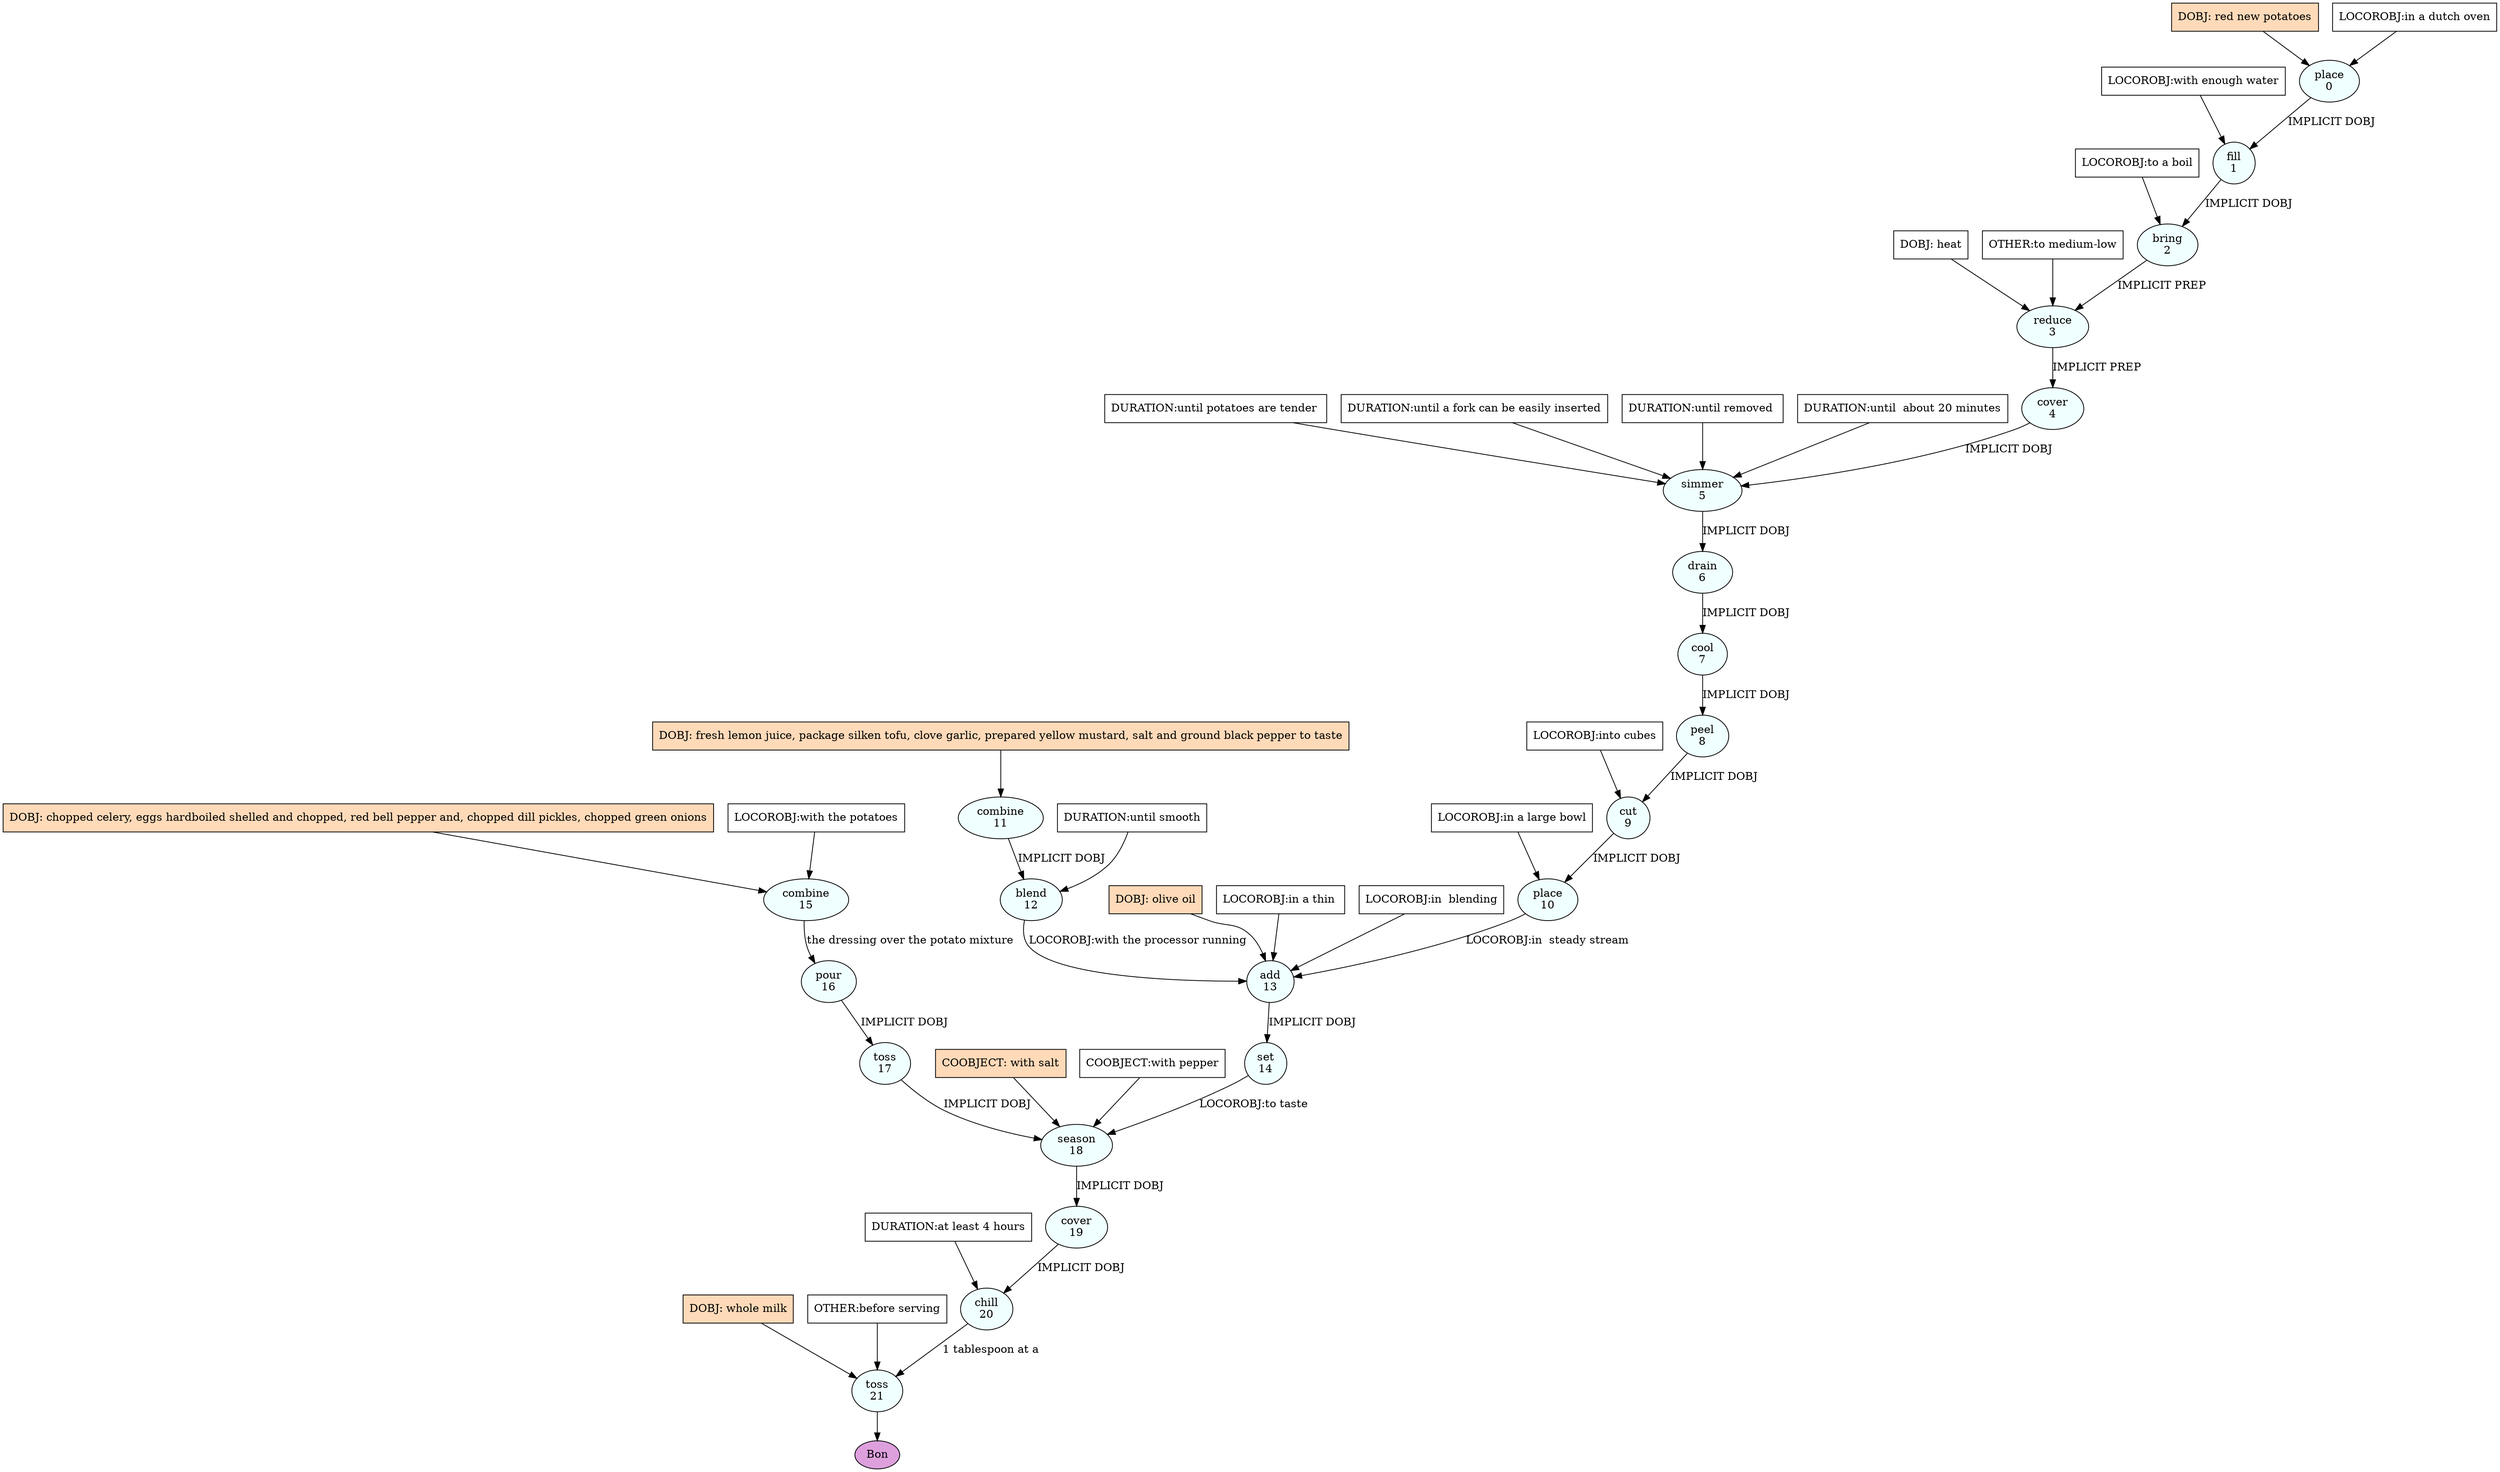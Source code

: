 digraph recipe {
E0[label="place
0", shape=oval, style=filled, fillcolor=azure]
E1[label="fill
1", shape=oval, style=filled, fillcolor=azure]
E2[label="bring
2", shape=oval, style=filled, fillcolor=azure]
E3[label="reduce
3", shape=oval, style=filled, fillcolor=azure]
E4[label="cover
4", shape=oval, style=filled, fillcolor=azure]
E5[label="simmer
5", shape=oval, style=filled, fillcolor=azure]
E6[label="drain
6", shape=oval, style=filled, fillcolor=azure]
E7[label="cool
7", shape=oval, style=filled, fillcolor=azure]
E8[label="peel
8", shape=oval, style=filled, fillcolor=azure]
E9[label="cut
9", shape=oval, style=filled, fillcolor=azure]
E10[label="place
10", shape=oval, style=filled, fillcolor=azure]
E11[label="combine
11", shape=oval, style=filled, fillcolor=azure]
E12[label="blend
12", shape=oval, style=filled, fillcolor=azure]
E13[label="add
13", shape=oval, style=filled, fillcolor=azure]
E14[label="set
14", shape=oval, style=filled, fillcolor=azure]
E15[label="combine
15", shape=oval, style=filled, fillcolor=azure]
E16[label="pour
16", shape=oval, style=filled, fillcolor=azure]
E17[label="toss
17", shape=oval, style=filled, fillcolor=azure]
E18[label="season
18", shape=oval, style=filled, fillcolor=azure]
E19[label="cover
19", shape=oval, style=filled, fillcolor=azure]
E20[label="chill
20", shape=oval, style=filled, fillcolor=azure]
E21[label="toss
21", shape=oval, style=filled, fillcolor=azure]
D0[label="DOBJ: red new potatoes", shape=box, style=filled, fillcolor=peachpuff]
D0 -> E0
P0_0[label="LOCOROBJ:in a dutch oven", shape=box, style=filled, fillcolor=white]
P0_0 -> E0
D15[label="DOBJ: chopped celery, eggs hardboiled shelled and chopped, red bell pepper and, chopped dill pickles, chopped green onions", shape=box, style=filled, fillcolor=peachpuff]
D15 -> E15
P15_0[label="LOCOROBJ:with the potatoes", shape=box, style=filled, fillcolor=white]
P15_0 -> E15
D11[label="DOBJ: fresh lemon juice, package silken tofu, clove garlic, prepared yellow mustard, salt and ground black pepper to taste", shape=box, style=filled, fillcolor=peachpuff]
D11 -> E11
E0 -> E1 [label="IMPLICIT DOBJ"]
P1_0_0[label="LOCOROBJ:with enough water", shape=box, style=filled, fillcolor=white]
P1_0_0 -> E1
E1 -> E2 [label="IMPLICIT DOBJ"]
P2_0_0[label="LOCOROBJ:to a boil", shape=box, style=filled, fillcolor=white]
P2_0_0 -> E2
D3_0[label="DOBJ: heat", shape=box, style=filled, fillcolor=white]
D3_0 -> E3
E2 -> E3 [label="IMPLICIT PREP"]
P3_1_0[label="OTHER:to medium-low", shape=box, style=filled, fillcolor=white]
P3_1_0 -> E3
E3 -> E4 [label="IMPLICIT PREP"]
E4 -> E5 [label="IMPLICIT DOBJ"]
P5_0_0[label="DURATION:until potatoes are tender ", shape=box, style=filled, fillcolor=white]
P5_0_0 -> E5
P5_0_1[label="DURATION:until a fork can be easily inserted", shape=box, style=filled, fillcolor=white]
P5_0_1 -> E5
P5_0_2[label="DURATION:until removed ", shape=box, style=filled, fillcolor=white]
P5_0_2 -> E5
P5_0_3[label="DURATION:until  about 20 minutes", shape=box, style=filled, fillcolor=white]
P5_0_3 -> E5
E5 -> E6 [label="IMPLICIT DOBJ"]
E6 -> E7 [label="IMPLICIT DOBJ"]
E7 -> E8 [label="IMPLICIT DOBJ"]
E8 -> E9 [label="IMPLICIT DOBJ"]
P9_0_0[label="LOCOROBJ:into cubes", shape=box, style=filled, fillcolor=white]
P9_0_0 -> E9
E9 -> E10 [label="IMPLICIT DOBJ"]
P10_0_0[label="LOCOROBJ:in a large bowl", shape=box, style=filled, fillcolor=white]
P10_0_0 -> E10
E11 -> E12 [label="IMPLICIT DOBJ"]
P12_0_0[label="DURATION:until smooth", shape=box, style=filled, fillcolor=white]
P12_0_0 -> E12
D13_ing[label="DOBJ: olive oil", shape=box, style=filled, fillcolor=peachpuff]
D13_ing -> E13
E12 -> E13 [label="LOCOROBJ:with the processor running"]
P13_1_0[label="LOCOROBJ:in a thin ", shape=box, style=filled, fillcolor=white]
P13_1_0 -> E13
E10 -> E13 [label="LOCOROBJ:in  steady stream "]
P13_1_2[label="LOCOROBJ:in  blending", shape=box, style=filled, fillcolor=white]
P13_1_2 -> E13
E13 -> E14 [label="IMPLICIT DOBJ"]
E15 -> E16 [label="the dressing over the potato mixture"]
E16 -> E17 [label="IMPLICIT DOBJ"]
E17 -> E18 [label="IMPLICIT DOBJ"]
E14 -> E18 [label="LOCOROBJ:to taste"]
P18_1_ing[label="COOBJECT: with salt", shape=box, style=filled, fillcolor=peachpuff]
P18_1_ing -> E18
P18_1_0[label="COOBJECT:with pepper", shape=box, style=filled, fillcolor=white]
P18_1_0 -> E18
E18 -> E19 [label="IMPLICIT DOBJ"]
E19 -> E20 [label="IMPLICIT DOBJ"]
P20_0_0[label="DURATION:at least 4 hours", shape=box, style=filled, fillcolor=white]
P20_0_0 -> E20
D21_ing[label="DOBJ: whole milk", shape=box, style=filled, fillcolor=peachpuff]
D21_ing -> E21
E20 -> E21 [label=" 1 tablespoon at a"]
P21_0_0[label="OTHER:before serving", shape=box, style=filled, fillcolor=white]
P21_0_0 -> E21
EOR[label="Bon", shape=oval, style=filled, fillcolor=plum]
E21 -> EOR
}
